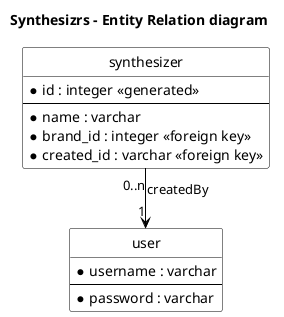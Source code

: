 @startuml

title
Synthesizrs - Entity Relation diagram
end title

hide circle
skinparam linetype ortho
skinparam class {
    BackgroundColor White
    ArrowColor Black
    BorderColor Black
}
skinparam note {
    BackgroundColor LightYellow
    ArrowColor Black
    BorderColor Black
}

entity "user" as user {
    *username : varchar
    --
    *password : varchar
}

entity "synthesizer" as synthesizer {
    *id : integer <<generated>>
    --
    *name : varchar
    *brand_id : integer <<foreign key>>
    *created_id : varchar <<foreign key>>
}

synthesizer "0..n" --> "1" user : createdBy

@enduml
